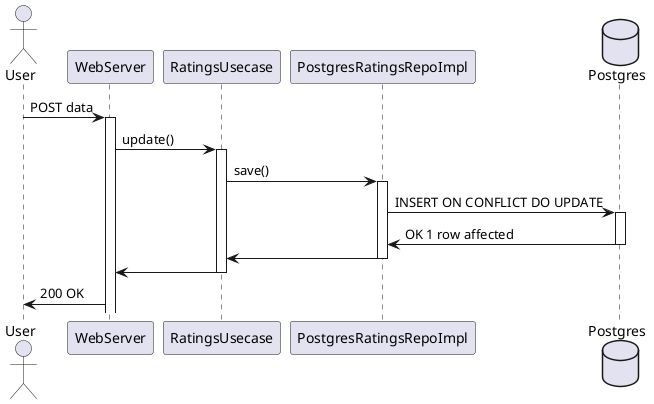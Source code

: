 @startuml ratings_sequence

actor User

participant WebServer
participant RatingsUsecase
participant PostgresRatingsRepoImpl
database Postgres


User -> WebServer : POST data
activate WebServer

WebServer -> RatingsUsecase: update()
activate RatingsUsecase

RatingsUsecase -> PostgresRatingsRepoImpl: save()
activate PostgresRatingsRepoImpl

PostgresRatingsRepoImpl -> Postgres: INSERT ON CONFLICT DO UPDATE
activate Postgres

PostgresRatingsRepoImpl <- Postgres: OK 1 row affected
deactivate Postgres

RatingsUsecase <- PostgresRatingsRepoImpl
deactivate PostgresRatingsRepoImpl

WebServer <- RatingsUsecase
deactivate RatingsUsecase

User <- WebServer: 200 OK



@enduml